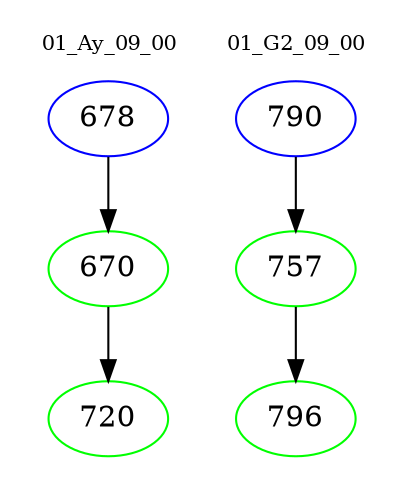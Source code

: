 digraph{
subgraph cluster_0 {
color = white
label = "01_Ay_09_00";
fontsize=10;
T0_678 [label="678", color="blue"]
T0_678 -> T0_670 [color="black"]
T0_670 [label="670", color="green"]
T0_670 -> T0_720 [color="black"]
T0_720 [label="720", color="green"]
}
subgraph cluster_1 {
color = white
label = "01_G2_09_00";
fontsize=10;
T1_790 [label="790", color="blue"]
T1_790 -> T1_757 [color="black"]
T1_757 [label="757", color="green"]
T1_757 -> T1_796 [color="black"]
T1_796 [label="796", color="green"]
}
}

